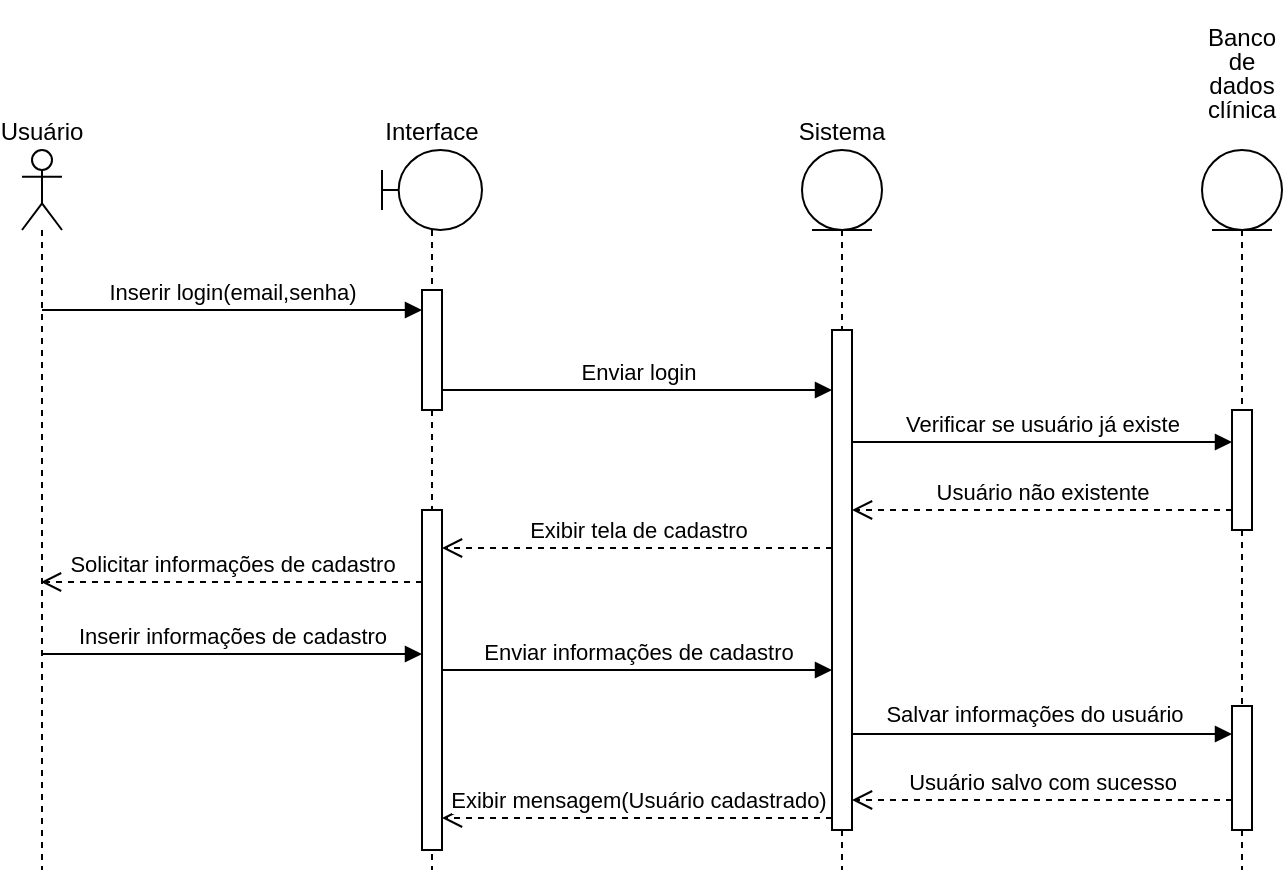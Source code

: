 <mxfile version="21.3.7" type="google">
  <diagram name="Page-1" id="2YBvvXClWsGukQMizWep">
    <mxGraphModel grid="1" page="1" gridSize="10" guides="1" tooltips="1" connect="1" arrows="1" fold="1" pageScale="1" pageWidth="850" pageHeight="1100" math="0" shadow="0">
      <root>
        <mxCell id="0" />
        <mxCell id="1" parent="0" />
        <mxCell id="99ZIVVJChCnId59PlNlf-4" value="Usuário" style="shape=umlLifeline;perimeter=lifelinePerimeter;whiteSpace=wrap;html=1;container=1;dropTarget=0;collapsible=0;recursiveResize=0;outlineConnect=0;portConstraint=eastwest;newEdgeStyle={&quot;edgeStyle&quot;:&quot;elbowEdgeStyle&quot;,&quot;elbow&quot;:&quot;vertical&quot;,&quot;curved&quot;:0,&quot;rounded&quot;:0};participant=umlActor;size=40;labelPosition=center;verticalLabelPosition=top;align=center;verticalAlign=bottom;" vertex="1" parent="1">
          <mxGeometry x="90" y="80" width="20" height="360" as="geometry" />
        </mxCell>
        <mxCell id="99ZIVVJChCnId59PlNlf-5" value="Interface" style="shape=umlLifeline;perimeter=lifelinePerimeter;whiteSpace=wrap;html=1;container=1;dropTarget=0;collapsible=0;recursiveResize=0;outlineConnect=0;portConstraint=eastwest;newEdgeStyle={&quot;edgeStyle&quot;:&quot;elbowEdgeStyle&quot;,&quot;elbow&quot;:&quot;vertical&quot;,&quot;curved&quot;:0,&quot;rounded&quot;:0};participant=umlBoundary;labelPosition=center;verticalLabelPosition=top;align=center;verticalAlign=bottom;" vertex="1" parent="1">
          <mxGeometry x="270" y="80" width="50" height="360" as="geometry" />
        </mxCell>
        <mxCell id="99ZIVVJChCnId59PlNlf-8" value="" style="html=1;points=[];perimeter=orthogonalPerimeter;outlineConnect=0;targetShapes=umlLifeline;portConstraint=eastwest;newEdgeStyle={&quot;edgeStyle&quot;:&quot;elbowEdgeStyle&quot;,&quot;elbow&quot;:&quot;vertical&quot;,&quot;curved&quot;:0,&quot;rounded&quot;:0};" vertex="1" parent="99ZIVVJChCnId59PlNlf-5">
          <mxGeometry x="20" y="70" width="10" height="60" as="geometry" />
        </mxCell>
        <mxCell id="99ZIVVJChCnId59PlNlf-17" value="" style="html=1;points=[];perimeter=orthogonalPerimeter;outlineConnect=0;targetShapes=umlLifeline;portConstraint=eastwest;newEdgeStyle={&quot;edgeStyle&quot;:&quot;elbowEdgeStyle&quot;,&quot;elbow&quot;:&quot;vertical&quot;,&quot;curved&quot;:0,&quot;rounded&quot;:0};" vertex="1" parent="99ZIVVJChCnId59PlNlf-5">
          <mxGeometry x="20" y="180" width="10" height="170" as="geometry" />
        </mxCell>
        <mxCell id="99ZIVVJChCnId59PlNlf-6" value="Sistema" style="shape=umlLifeline;perimeter=lifelinePerimeter;whiteSpace=wrap;html=1;container=1;dropTarget=0;collapsible=0;recursiveResize=0;outlineConnect=0;portConstraint=eastwest;newEdgeStyle={&quot;edgeStyle&quot;:&quot;elbowEdgeStyle&quot;,&quot;elbow&quot;:&quot;vertical&quot;,&quot;curved&quot;:0,&quot;rounded&quot;:0};participant=umlEntity;labelPosition=center;verticalLabelPosition=top;align=center;verticalAlign=bottom;" vertex="1" parent="1">
          <mxGeometry x="480" y="80" width="40" height="360" as="geometry" />
        </mxCell>
        <mxCell id="99ZIVVJChCnId59PlNlf-12" value="" style="html=1;points=[];perimeter=orthogonalPerimeter;outlineConnect=0;targetShapes=umlLifeline;portConstraint=eastwest;newEdgeStyle={&quot;edgeStyle&quot;:&quot;elbowEdgeStyle&quot;,&quot;elbow&quot;:&quot;vertical&quot;,&quot;curved&quot;:0,&quot;rounded&quot;:0};" vertex="1" parent="99ZIVVJChCnId59PlNlf-6">
          <mxGeometry x="15" y="90" width="10" height="250" as="geometry" />
        </mxCell>
        <mxCell id="99ZIVVJChCnId59PlNlf-7" value="&lt;p style=&quot;line-height: 100%;&quot;&gt;Banco de dados clínica&lt;/p&gt;" style="shape=umlLifeline;perimeter=lifelinePerimeter;whiteSpace=wrap;html=1;container=1;dropTarget=0;collapsible=0;recursiveResize=0;outlineConnect=0;portConstraint=eastwest;newEdgeStyle={&quot;edgeStyle&quot;:&quot;elbowEdgeStyle&quot;,&quot;elbow&quot;:&quot;vertical&quot;,&quot;curved&quot;:0,&quot;rounded&quot;:0};participant=umlEntity;labelPosition=center;verticalLabelPosition=top;align=center;verticalAlign=bottom;" vertex="1" parent="1">
          <mxGeometry x="680" y="80" width="40" height="360" as="geometry" />
        </mxCell>
        <mxCell id="99ZIVVJChCnId59PlNlf-14" value="" style="html=1;points=[];perimeter=orthogonalPerimeter;outlineConnect=0;targetShapes=umlLifeline;portConstraint=eastwest;newEdgeStyle={&quot;edgeStyle&quot;:&quot;elbowEdgeStyle&quot;,&quot;elbow&quot;:&quot;vertical&quot;,&quot;curved&quot;:0,&quot;rounded&quot;:0};" vertex="1" parent="99ZIVVJChCnId59PlNlf-7">
          <mxGeometry x="15" y="130" width="10" height="60" as="geometry" />
        </mxCell>
        <mxCell id="99ZIVVJChCnId59PlNlf-23" value="" style="html=1;points=[];perimeter=orthogonalPerimeter;outlineConnect=0;targetShapes=umlLifeline;portConstraint=eastwest;newEdgeStyle={&quot;edgeStyle&quot;:&quot;elbowEdgeStyle&quot;,&quot;elbow&quot;:&quot;vertical&quot;,&quot;curved&quot;:0,&quot;rounded&quot;:0};" vertex="1" parent="99ZIVVJChCnId59PlNlf-7">
          <mxGeometry x="15" y="278" width="10" height="62" as="geometry" />
        </mxCell>
        <mxCell id="99ZIVVJChCnId59PlNlf-11" value="Inserir login(email,senha)" style="html=1;verticalAlign=bottom;endArrow=block;edgeStyle=elbowEdgeStyle;elbow=vertical;curved=0;rounded=0;" edge="1" parent="1" target="99ZIVVJChCnId59PlNlf-8">
          <mxGeometry width="80" relative="1" as="geometry">
            <mxPoint x="100" y="160" as="sourcePoint" />
            <mxPoint x="180" y="160" as="targetPoint" />
          </mxGeometry>
        </mxCell>
        <mxCell id="99ZIVVJChCnId59PlNlf-13" value="Enviar login" style="html=1;verticalAlign=bottom;endArrow=block;edgeStyle=elbowEdgeStyle;elbow=vertical;curved=0;rounded=0;" edge="1" parent="1" target="99ZIVVJChCnId59PlNlf-12">
          <mxGeometry width="80" relative="1" as="geometry">
            <mxPoint x="300" y="200" as="sourcePoint" />
            <mxPoint x="380" y="200" as="targetPoint" />
          </mxGeometry>
        </mxCell>
        <mxCell id="99ZIVVJChCnId59PlNlf-15" value="Verificar se usuário já existe" style="html=1;verticalAlign=bottom;endArrow=block;edgeStyle=elbowEdgeStyle;elbow=vertical;curved=0;rounded=0;" edge="1" parent="1">
          <mxGeometry width="80" relative="1" as="geometry">
            <mxPoint x="505" y="226" as="sourcePoint" />
            <mxPoint x="695" y="226" as="targetPoint" />
          </mxGeometry>
        </mxCell>
        <mxCell id="99ZIVVJChCnId59PlNlf-16" value="Usuário não existente" style="html=1;verticalAlign=bottom;endArrow=open;dashed=1;endSize=8;edgeStyle=elbowEdgeStyle;elbow=vertical;curved=0;rounded=0;" edge="1" parent="1">
          <mxGeometry relative="1" as="geometry">
            <mxPoint x="695" y="260" as="sourcePoint" />
            <mxPoint x="505" y="260" as="targetPoint" />
          </mxGeometry>
        </mxCell>
        <mxCell id="99ZIVVJChCnId59PlNlf-18" value="Exibir tela de cadastro" style="html=1;verticalAlign=bottom;endArrow=open;dashed=1;endSize=8;edgeStyle=elbowEdgeStyle;elbow=vertical;curved=0;rounded=0;" edge="1" parent="1">
          <mxGeometry relative="1" as="geometry">
            <mxPoint x="495" y="279" as="sourcePoint" />
            <mxPoint x="300" y="279" as="targetPoint" />
          </mxGeometry>
        </mxCell>
        <mxCell id="99ZIVVJChCnId59PlNlf-19" value="Solicitar informações de cadastro" style="html=1;verticalAlign=bottom;endArrow=open;dashed=1;endSize=8;edgeStyle=elbowEdgeStyle;elbow=vertical;curved=0;rounded=0;" edge="1" parent="1">
          <mxGeometry relative="1" as="geometry">
            <mxPoint x="290" y="296" as="sourcePoint" />
            <mxPoint x="99.5" y="296" as="targetPoint" />
          </mxGeometry>
        </mxCell>
        <mxCell id="99ZIVVJChCnId59PlNlf-20" value="Inserir informações de cadastro" style="html=1;verticalAlign=bottom;endArrow=block;edgeStyle=elbowEdgeStyle;elbow=vertical;curved=0;rounded=0;" edge="1" parent="1">
          <mxGeometry width="80" relative="1" as="geometry">
            <mxPoint x="99.5" y="332" as="sourcePoint" />
            <mxPoint x="290" y="332" as="targetPoint" />
          </mxGeometry>
        </mxCell>
        <mxCell id="99ZIVVJChCnId59PlNlf-21" value="Enviar informações de cadastro" style="html=1;verticalAlign=bottom;endArrow=block;edgeStyle=elbowEdgeStyle;elbow=vertical;curved=0;rounded=0;" edge="1" parent="1" target="99ZIVVJChCnId59PlNlf-12">
          <mxGeometry width="80" relative="1" as="geometry">
            <mxPoint x="300" y="340" as="sourcePoint" />
            <mxPoint x="380" y="340" as="targetPoint" />
          </mxGeometry>
        </mxCell>
        <mxCell id="99ZIVVJChCnId59PlNlf-24" value="" style="html=1;verticalAlign=bottom;endArrow=block;edgeStyle=elbowEdgeStyle;elbow=vertical;curved=0;rounded=0;" edge="1" parent="1" target="99ZIVVJChCnId59PlNlf-23">
          <mxGeometry width="80" relative="1" as="geometry">
            <mxPoint x="505" y="372" as="sourcePoint" />
            <mxPoint x="699.5" y="372" as="targetPoint" />
          </mxGeometry>
        </mxCell>
        <mxCell id="99ZIVVJChCnId59PlNlf-28" value="Salvar informações do usuário" style="edgeLabel;html=1;align=center;verticalAlign=middle;resizable=0;points=[];" connectable="0" vertex="1" parent="99ZIVVJChCnId59PlNlf-24">
          <mxGeometry x="-0.41" relative="1" as="geometry">
            <mxPoint x="35" y="-10" as="offset" />
          </mxGeometry>
        </mxCell>
        <mxCell id="99ZIVVJChCnId59PlNlf-25" value="Usuário salvo com sucesso" style="html=1;verticalAlign=bottom;endArrow=open;dashed=1;endSize=8;edgeStyle=elbowEdgeStyle;elbow=vertical;curved=0;rounded=0;" edge="1" parent="1">
          <mxGeometry relative="1" as="geometry">
            <mxPoint x="695" y="405" as="sourcePoint" />
            <mxPoint x="505" y="405" as="targetPoint" />
          </mxGeometry>
        </mxCell>
        <mxCell id="99ZIVVJChCnId59PlNlf-26" value="Exibir mensagem(Usuário cadastrado)" style="html=1;verticalAlign=bottom;endArrow=open;dashed=1;endSize=8;edgeStyle=elbowEdgeStyle;elbow=vertical;curved=0;rounded=0;" edge="1" parent="1">
          <mxGeometry relative="1" as="geometry">
            <mxPoint x="495" y="414" as="sourcePoint" />
            <mxPoint x="300" y="414" as="targetPoint" />
          </mxGeometry>
        </mxCell>
      </root>
    </mxGraphModel>
  </diagram>
</mxfile>
